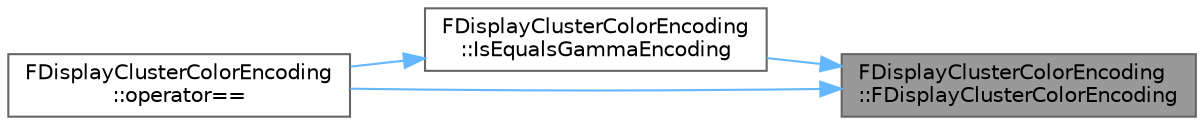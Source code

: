 digraph "FDisplayClusterColorEncoding::FDisplayClusterColorEncoding"
{
 // INTERACTIVE_SVG=YES
 // LATEX_PDF_SIZE
  bgcolor="transparent";
  edge [fontname=Helvetica,fontsize=10,labelfontname=Helvetica,labelfontsize=10];
  node [fontname=Helvetica,fontsize=10,shape=box,height=0.2,width=0.4];
  rankdir="RL";
  Node1 [id="Node000001",label="FDisplayClusterColorEncoding\l::FDisplayClusterColorEncoding",height=0.2,width=0.4,color="gray40", fillcolor="grey60", style="filled", fontcolor="black",tooltip="Constructors."];
  Node1 -> Node2 [id="edge1_Node000001_Node000002",dir="back",color="steelblue1",style="solid",tooltip=" "];
  Node2 [id="Node000002",label="FDisplayClusterColorEncoding\l::IsEqualsGammaEncoding",height=0.2,width=0.4,color="grey40", fillcolor="white", style="filled",URL="$db/d22/structFDisplayClusterColorEncoding.html#ac17b5a3c9794974ab484e26835c484f2",tooltip="Compare only gamma encodings."];
  Node2 -> Node3 [id="edge2_Node000002_Node000003",dir="back",color="steelblue1",style="solid",tooltip=" "];
  Node3 [id="Node000003",label="FDisplayClusterColorEncoding\l::operator==",height=0.2,width=0.4,color="grey40", fillcolor="white", style="filled",URL="$db/d22/structFDisplayClusterColorEncoding.html#afbb7919c0fec7588f3141c5fc94b81fa",tooltip="Returns true if the color encodings are the same."];
  Node1 -> Node3 [id="edge3_Node000001_Node000003",dir="back",color="steelblue1",style="solid",tooltip=" "];
}

